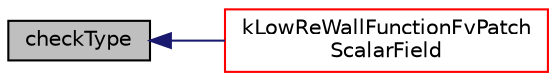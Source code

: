 digraph "checkType"
{
  bgcolor="transparent";
  edge [fontname="Helvetica",fontsize="10",labelfontname="Helvetica",labelfontsize="10"];
  node [fontname="Helvetica",fontsize="10",shape=record];
  rankdir="LR";
  Node331 [label="checkType",height=0.2,width=0.4,color="black", fillcolor="grey75", style="filled", fontcolor="black"];
  Node331 -> Node332 [dir="back",color="midnightblue",fontsize="10",style="solid",fontname="Helvetica"];
  Node332 [label="kLowReWallFunctionFvPatch\lScalarField",height=0.2,width=0.4,color="red",URL="$a32137.html#ae1470376b530c227f2fbca00ed52b769",tooltip="Construct from patch and internal field. "];
}
